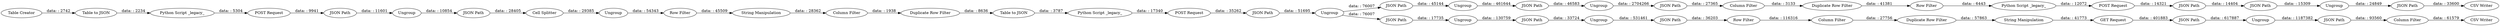 digraph {
	"4222253754018077410_43" [label=Ungroup]
	"4222253754018077410_24" [label="Table Creator"]
	"4222253754018077410_38" [label="Python Script _legacy_"]
	"4222253754018077410_13" [label="Python Script _legacy_"]
	"4222253754018077410_56" [label="JSON Path"]
	"4222253754018077410_32" [label="JSON Path"]
	"4222253754018077410_54" [label="String Manipulation"]
	"4222253754018077410_51" [label="Column Filter"]
	"4222253754018077410_27" [label="POST Request"]
	"4222253754018077410_52" [label="Row Filter"]
	"4222253754018077410_40" [label="JSON Path"]
	"4222253754018077410_39" [label="POST Request"]
	"4222253754018077410_26" [label="Python Script _legacy_"]
	"4222253754018077410_29" [label=Ungroup]
	"4222253754018077410_16" [label=Ungroup]
	"4222253754018077410_59" [label="Column Filter"]
	"4222253754018077410_49" [label=Ungroup]
	"4222253754018077410_58" [label="JSON Path"]
	"4222253754018077410_28" [label="JSON Path"]
	"4222253754018077410_34" [label="Duplicate Row Filter"]
	"4222253754018077410_44" [label="JSON Path"]
	"4222253754018077410_30" [label="JSON Path"]
	"4222253754018077410_47" [label=Ungroup]
	"4222253754018077410_46" [label="JSON Path"]
	"4222253754018077410_23" [label="Duplicate Row Filter"]
	"4222253754018077410_31" [label=Ungroup]
	"4222253754018077410_20" [label="Row Filter"]
	"4222253754018077410_35" [label=Ungroup]
	"4222253754018077410_11" [label="Table to JSON"]
	"4222253754018077410_33" [label="Column Filter"]
	"4222253754018077410_18" [label="Cell Splitter"]
	"4222253754018077410_37" [label="Row Filter"]
	"4222253754018077410_36" [label="JSON Path"]
	"4222253754018077410_60" [label="CSV Writer"]
	"4222253754018077410_14" [label="POST Request"]
	"4222253754018077410_22" [label="Column Filter"]
	"4222253754018077410_19" [label=Ungroup]
	"4222253754018077410_25" [label="Table to JSON"]
	"4222253754018077410_48" [label="JSON Path"]
	"4222253754018077410_21" [label="String Manipulation"]
	"4222253754018077410_53" [label="Duplicate Row Filter"]
	"4222253754018077410_17" [label="JSON Path"]
	"4222253754018077410_55" [label="GET Request"]
	"4222253754018077410_57" [label=Ungroup]
	"4222253754018077410_41" [label="JSON Path"]
	"4222253754018077410_45" [label="CSV Writer"]
	"4222253754018077410_50" [label="JSON Path"]
	"4222253754018077410_15" [label="JSON Path"]
	"4222253754018077410_52" -> "4222253754018077410_51" [label="data: : 116316"]
	"4222253754018077410_21" -> "4222253754018077410_22" [label="data: : 28362"]
	"4222253754018077410_57" -> "4222253754018077410_58" [label="data: : 1187382"]
	"4222253754018077410_32" -> "4222253754018077410_35" [label="data: : 46583"]
	"4222253754018077410_17" -> "4222253754018077410_18" [label="data: : 28405"]
	"4222253754018077410_14" -> "4222253754018077410_15" [label="data: : 9941"]
	"4222253754018077410_53" -> "4222253754018077410_54" [label="data: : 57863"]
	"4222253754018077410_30" -> "4222253754018077410_31" [label="data: : 45144"]
	"4222253754018077410_20" -> "4222253754018077410_21" [label="data: : 45509"]
	"4222253754018077410_51" -> "4222253754018077410_53" [label="data: : 27756"]
	"4222253754018077410_47" -> "4222253754018077410_48" [label="data: : 130759"]
	"4222253754018077410_37" -> "4222253754018077410_38" [label="data: : 6443"]
	"4222253754018077410_55" -> "4222253754018077410_56" [label="data: : 401883"]
	"4222253754018077410_40" -> "4222253754018077410_41" [label="data: : 14404"]
	"4222253754018077410_13" -> "4222253754018077410_14" [label="data: : 5304"]
	"4222253754018077410_28" -> "4222253754018077410_29" [label="data: : 51695"]
	"4222253754018077410_15" -> "4222253754018077410_16" [label="data: : 11601"]
	"4222253754018077410_27" -> "4222253754018077410_28" [label="data: : 35262"]
	"4222253754018077410_41" -> "4222253754018077410_43" [label="data: : 15309"]
	"4222253754018077410_44" -> "4222253754018077410_45" [label="data: : 33600"]
	"4222253754018077410_58" -> "4222253754018077410_59" [label="data: : 93560"]
	"4222253754018077410_38" -> "4222253754018077410_39" [label="data: : 12072"]
	"4222253754018077410_59" -> "4222253754018077410_60" [label="data: : 61579"]
	"4222253754018077410_39" -> "4222253754018077410_40" [label="data: : 14321"]
	"4222253754018077410_50" -> "4222253754018077410_52" [label="data: : 36203"]
	"4222253754018077410_43" -> "4222253754018077410_44" [label="data: : 24849"]
	"4222253754018077410_29" -> "4222253754018077410_30" [label="data: : 76007"]
	"4222253754018077410_34" -> "4222253754018077410_37" [label="data: : 41381"]
	"4222253754018077410_25" -> "4222253754018077410_26" [label="data: : 3787"]
	"4222253754018077410_23" -> "4222253754018077410_25" [label="data: : 8636"]
	"4222253754018077410_36" -> "4222253754018077410_33" [label="data: : 27365"]
	"4222253754018077410_24" -> "4222253754018077410_11" [label="data: : 2742"]
	"4222253754018077410_33" -> "4222253754018077410_34" [label="data: : 3133"]
	"4222253754018077410_22" -> "4222253754018077410_23" [label="data: : 1938"]
	"4222253754018077410_48" -> "4222253754018077410_49" [label="data: : 33724"]
	"4222253754018077410_56" -> "4222253754018077410_57" [label="data: : 617887"]
	"4222253754018077410_35" -> "4222253754018077410_36" [label="data: : 2704266"]
	"4222253754018077410_46" -> "4222253754018077410_47" [label="data: : 17735"]
	"4222253754018077410_49" -> "4222253754018077410_50" [label="data: : 531461"]
	"4222253754018077410_19" -> "4222253754018077410_20" [label="data: : 54343"]
	"4222253754018077410_31" -> "4222253754018077410_32" [label="data: : 461644"]
	"4222253754018077410_29" -> "4222253754018077410_46" [label="data: : 76007"]
	"4222253754018077410_18" -> "4222253754018077410_19" [label="data: : 29385"]
	"4222253754018077410_16" -> "4222253754018077410_17" [label="data: : 10854"]
	"4222253754018077410_26" -> "4222253754018077410_27" [label="data: : 17340"]
	"4222253754018077410_11" -> "4222253754018077410_13" [label="data: : 2234"]
	"4222253754018077410_54" -> "4222253754018077410_55" [label="data: : 41773"]
	rankdir=LR
}
